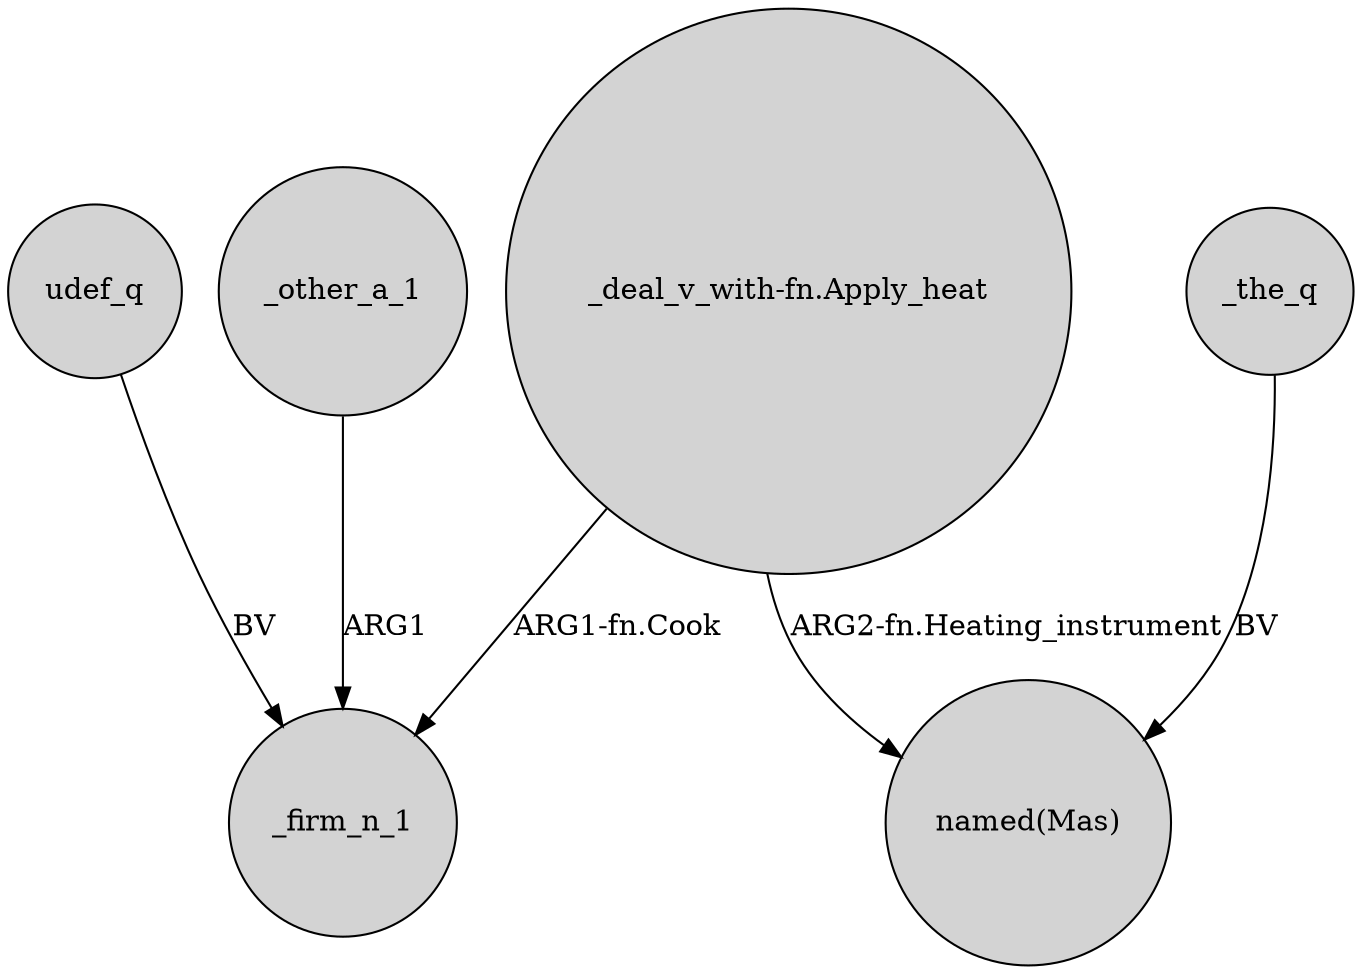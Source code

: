 digraph {
	node [shape=circle style=filled]
	udef_q -> _firm_n_1 [label=BV]
	_other_a_1 -> _firm_n_1 [label=ARG1]
	"_deal_v_with-fn.Apply_heat" -> "named(Mas)" [label="ARG2-fn.Heating_instrument"]
	_the_q -> "named(Mas)" [label=BV]
	"_deal_v_with-fn.Apply_heat" -> _firm_n_1 [label="ARG1-fn.Cook"]
}
